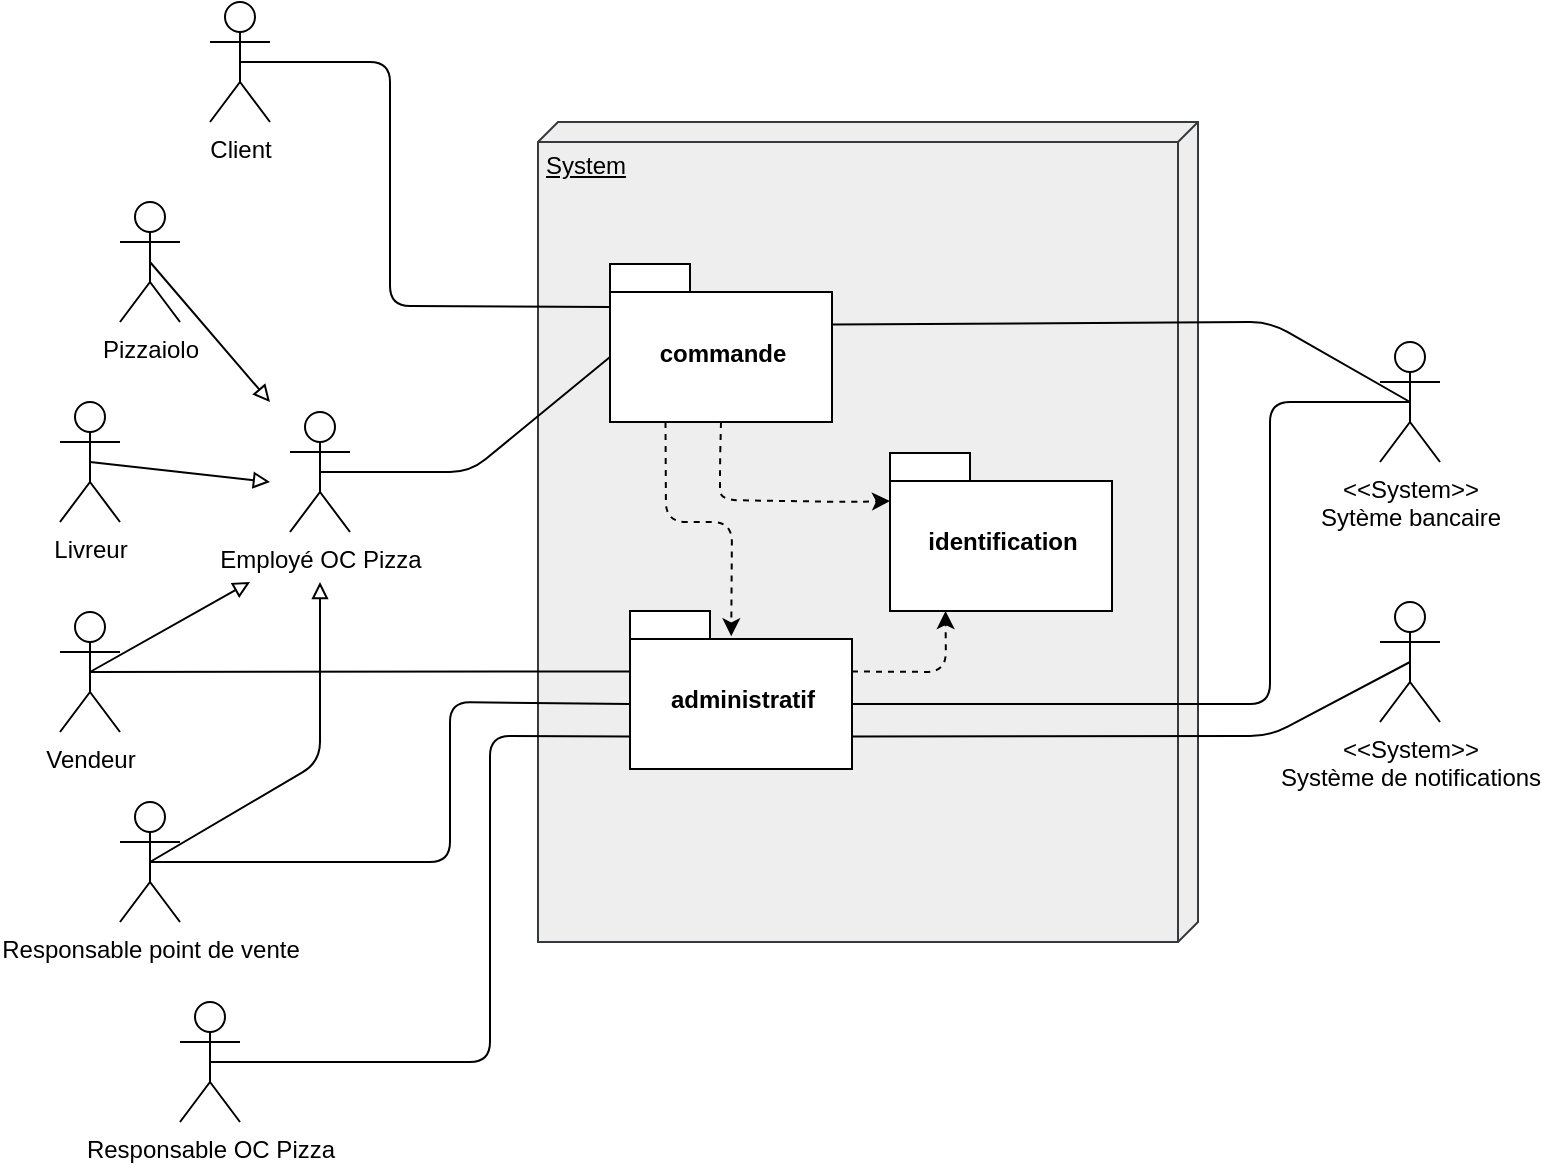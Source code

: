 <mxfile version="10.7.0" type="github"><diagram id="bkJB87B34PYCbtJO0h9N" name="Page-1"><mxGraphModel dx="1400" dy="763" grid="1" gridSize="10" guides="1" tooltips="1" connect="1" arrows="1" fold="1" page="1" pageScale="1" pageWidth="827" pageHeight="1169" math="0" shadow="0"><root><mxCell id="0"/><mxCell id="1" parent="0"/><mxCell id="FHzS1HcZwFkzQe3ZbSJz-1" value="Client" style="shape=umlActor;verticalLabelPosition=bottom;labelBackgroundColor=#ffffff;verticalAlign=top;html=1;outlineConnect=0;" parent="1" vertex="1"><mxGeometry x="110" y="200" width="30" height="60" as="geometry"/></mxCell><mxCell id="FHzS1HcZwFkzQe3ZbSJz-2" value="Responsable point de vente" style="shape=umlActor;verticalLabelPosition=bottom;labelBackgroundColor=#ffffff;verticalAlign=top;html=1;outlineConnect=0;" parent="1" vertex="1"><mxGeometry x="65" y="600" width="30" height="60" as="geometry"/></mxCell><mxCell id="FHzS1HcZwFkzQe3ZbSJz-3" value="Responsable OC Pizza" style="shape=umlActor;verticalLabelPosition=bottom;labelBackgroundColor=#ffffff;verticalAlign=top;html=1;outlineConnect=0;" parent="1" vertex="1"><mxGeometry x="95" y="700" width="30" height="60" as="geometry"/></mxCell><mxCell id="FHzS1HcZwFkzQe3ZbSJz-4" value="Pizzaiolo" style="shape=umlActor;verticalLabelPosition=bottom;labelBackgroundColor=#ffffff;verticalAlign=top;html=1;outlineConnect=0;" parent="1" vertex="1"><mxGeometry x="65" y="300" width="30" height="60" as="geometry"/></mxCell><mxCell id="FHzS1HcZwFkzQe3ZbSJz-5" value="Livreur" style="shape=umlActor;verticalLabelPosition=bottom;labelBackgroundColor=#ffffff;verticalAlign=top;html=1;outlineConnect=0;" parent="1" vertex="1"><mxGeometry x="35" y="400" width="30" height="60" as="geometry"/></mxCell><mxCell id="FHzS1HcZwFkzQe3ZbSJz-6" value="Vendeur" style="shape=umlActor;verticalLabelPosition=bottom;labelBackgroundColor=#ffffff;verticalAlign=top;html=1;outlineConnect=0;" parent="1" vertex="1"><mxGeometry x="35" y="505" width="30" height="60" as="geometry"/></mxCell><mxCell id="FHzS1HcZwFkzQe3ZbSJz-7" value="&lt;div&gt;&amp;lt;&amp;lt;System&amp;gt;&amp;gt;&lt;/div&gt;&lt;div&gt;Sytème bancaire&lt;br&gt;&lt;/div&gt;" style="shape=umlActor;verticalLabelPosition=bottom;labelBackgroundColor=#ffffff;verticalAlign=top;html=1;outlineConnect=0;" parent="1" vertex="1"><mxGeometry x="695" y="370" width="30" height="60" as="geometry"/></mxCell><mxCell id="FHzS1HcZwFkzQe3ZbSJz-8" value="&lt;div&gt;&amp;lt;&amp;lt;System&amp;gt;&amp;gt;&lt;/div&gt;&lt;div&gt;Système de notifications&lt;br&gt;&lt;/div&gt;" style="shape=umlActor;verticalLabelPosition=bottom;labelBackgroundColor=#ffffff;verticalAlign=top;html=1;outlineConnect=0;" parent="1" vertex="1"><mxGeometry x="695" y="500" width="30" height="60" as="geometry"/></mxCell><mxCell id="FHzS1HcZwFkzQe3ZbSJz-9" value="System" style="verticalAlign=top;align=left;spacingTop=8;spacingLeft=2;spacingRight=12;shape=cube;size=10;direction=south;fontStyle=4;html=1;fillColor=#eeeeee;strokeColor=#36393d;" parent="1" vertex="1"><mxGeometry x="274" y="260" width="330" height="410" as="geometry"/></mxCell><mxCell id="FHzS1HcZwFkzQe3ZbSJz-10" value="commande" style="shape=folder;fontStyle=1;spacingTop=10;tabWidth=40;tabHeight=14;tabPosition=left;html=1;" parent="1" vertex="1"><mxGeometry x="310" y="331" width="111" height="79" as="geometry"/></mxCell><mxCell id="FHzS1HcZwFkzQe3ZbSJz-14" value="" style="endArrow=none;html=1;exitX=0.5;exitY=0.5;exitDx=0;exitDy=0;exitPerimeter=0;entryX=0.002;entryY=0.272;entryDx=0;entryDy=0;entryPerimeter=0;" parent="1" source="FHzS1HcZwFkzQe3ZbSJz-1" target="FHzS1HcZwFkzQe3ZbSJz-10" edge="1"><mxGeometry width="50" height="50" relative="1" as="geometry"><mxPoint x="10" y="850" as="sourcePoint"/><mxPoint x="311" y="352" as="targetPoint"/><Array as="points"><mxPoint x="200" y="230"/><mxPoint x="200" y="352"/></Array></mxGeometry></mxCell><mxCell id="FHzS1HcZwFkzQe3ZbSJz-19" value="" style="endArrow=none;html=1;entryX=0;entryY=0;entryDx=0;entryDy=46.5;entryPerimeter=0;exitX=0.5;exitY=0.5;exitDx=0;exitDy=0;exitPerimeter=0;" parent="1" source="FHzS1HcZwFkzQe3ZbSJz-2" target="FHzS1HcZwFkzQe3ZbSJz-21" edge="1"><mxGeometry width="50" height="50" relative="1" as="geometry"><mxPoint x="10" y="850" as="sourcePoint"/><mxPoint x="310" y="514.571" as="targetPoint"/><Array as="points"><mxPoint x="230" y="630"/><mxPoint x="230" y="550"/></Array></mxGeometry></mxCell><mxCell id="FHzS1HcZwFkzQe3ZbSJz-20" value="" style="endArrow=none;html=1;entryX=0;entryY=0;entryDx=0;entryDy=62.75;entryPerimeter=0;exitX=0.5;exitY=0.5;exitDx=0;exitDy=0;exitPerimeter=0;" parent="1" source="FHzS1HcZwFkzQe3ZbSJz-3" target="FHzS1HcZwFkzQe3ZbSJz-21" edge="1"><mxGeometry width="50" height="50" relative="1" as="geometry"><mxPoint x="10" y="850" as="sourcePoint"/><mxPoint x="310" y="527.429" as="targetPoint"/><Array as="points"><mxPoint x="250" y="730"/><mxPoint x="250" y="567"/></Array></mxGeometry></mxCell><mxCell id="FHzS1HcZwFkzQe3ZbSJz-21" value="administratif" style="shape=folder;fontStyle=1;spacingTop=10;tabWidth=40;tabHeight=14;tabPosition=left;html=1;" parent="1" vertex="1"><mxGeometry x="320" y="504.5" width="111" height="79" as="geometry"/></mxCell><mxCell id="FHzS1HcZwFkzQe3ZbSJz-22" value="identification" style="shape=folder;fontStyle=1;spacingTop=10;tabWidth=40;tabHeight=14;tabPosition=left;html=1;" parent="1" vertex="1"><mxGeometry x="450" y="425.5" width="111" height="79" as="geometry"/></mxCell><mxCell id="FHzS1HcZwFkzQe3ZbSJz-23" value="" style="endArrow=none;html=1;exitX=0.5;exitY=0.5;exitDx=0;exitDy=0;exitPerimeter=0;entryX=0;entryY=0;entryDx=111;entryDy=30.25;entryPerimeter=0;" parent="1" source="FHzS1HcZwFkzQe3ZbSJz-7" target="FHzS1HcZwFkzQe3ZbSJz-10" edge="1"><mxGeometry width="50" height="50" relative="1" as="geometry"><mxPoint x="10" y="850" as="sourcePoint"/><mxPoint x="421" y="371" as="targetPoint"/><Array as="points"><mxPoint x="640" y="360"/></Array></mxGeometry></mxCell><mxCell id="FHzS1HcZwFkzQe3ZbSJz-24" value="" style="endArrow=none;html=1;entryX=0;entryY=0;entryDx=111;entryDy=46.5;entryPerimeter=0;strokeWidth=1;" parent="1" target="FHzS1HcZwFkzQe3ZbSJz-21" edge="1"><mxGeometry width="50" height="50" relative="1" as="geometry"><mxPoint x="710" y="400" as="sourcePoint"/><mxPoint x="60" y="800" as="targetPoint"/><Array as="points"><mxPoint x="640" y="400"/><mxPoint x="640" y="551"/></Array></mxGeometry></mxCell><mxCell id="FHzS1HcZwFkzQe3ZbSJz-26" value="" style="endArrow=none;html=1;strokeColor=#000000;entryX=0;entryY=0;entryDx=111;entryDy=62.75;entryPerimeter=0;exitX=0.5;exitY=0.5;exitDx=0;exitDy=0;exitPerimeter=0;" parent="1" source="FHzS1HcZwFkzQe3ZbSJz-8" target="FHzS1HcZwFkzQe3ZbSJz-21" edge="1"><mxGeometry width="50" height="50" relative="1" as="geometry"><mxPoint x="10" y="850" as="sourcePoint"/><mxPoint x="60" y="800" as="targetPoint"/><Array as="points"><mxPoint x="640" y="567"/></Array></mxGeometry></mxCell><mxCell id="FHzS1HcZwFkzQe3ZbSJz-27" value="" style="endArrow=classic;html=1;strokeColor=#000000;entryX=0.456;entryY=0.16;entryDx=0;entryDy=0;entryPerimeter=0;exitX=0.25;exitY=1;exitDx=0;exitDy=0;exitPerimeter=0;dashed=1;" parent="1" source="FHzS1HcZwFkzQe3ZbSJz-10" target="FHzS1HcZwFkzQe3ZbSJz-21" edge="1"><mxGeometry width="50" height="50" relative="1" as="geometry"><mxPoint x="10" y="850" as="sourcePoint"/><mxPoint x="60" y="800" as="targetPoint"/><Array as="points"><mxPoint x="338" y="460"/><mxPoint x="371" y="460"/></Array></mxGeometry></mxCell><mxCell id="FHzS1HcZwFkzQe3ZbSJz-28" value="" style="endArrow=classic;html=1;dashed=1;strokeColor=#000000;strokeWidth=1;entryX=0;entryY=0.304;entryDx=0;entryDy=0;entryPerimeter=0;exitX=0.5;exitY=1;exitDx=0;exitDy=0;exitPerimeter=0;" parent="1" source="FHzS1HcZwFkzQe3ZbSJz-10" target="FHzS1HcZwFkzQe3ZbSJz-22" edge="1"><mxGeometry width="50" height="50" relative="1" as="geometry"><mxPoint x="10" y="850" as="sourcePoint"/><mxPoint x="60" y="800" as="targetPoint"/><Array as="points"><mxPoint x="365" y="430"/><mxPoint x="365" y="449"/><mxPoint x="430" y="450"/></Array></mxGeometry></mxCell><mxCell id="FHzS1HcZwFkzQe3ZbSJz-29" value="" style="endArrow=classic;html=1;dashed=1;strokeColor=#000000;strokeWidth=1;entryX=0.25;entryY=1;entryDx=0;entryDy=0;entryPerimeter=0;exitX=0;exitY=0;exitDx=111;exitDy=30.25;exitPerimeter=0;" parent="1" source="FHzS1HcZwFkzQe3ZbSJz-21" target="FHzS1HcZwFkzQe3ZbSJz-22" edge="1"><mxGeometry width="50" height="50" relative="1" as="geometry"><mxPoint x="150" y="850" as="sourcePoint"/><mxPoint x="200" y="800" as="targetPoint"/><Array as="points"><mxPoint x="478" y="535"/></Array></mxGeometry></mxCell><mxCell id="hbi9FcPAt61rGyUd5ZVn-1" value="Employé OC Pizza" style="shape=umlActor;verticalLabelPosition=bottom;labelBackgroundColor=#ffffff;verticalAlign=top;html=1;outlineConnect=0;" vertex="1" parent="1"><mxGeometry x="150" y="405" width="30" height="60" as="geometry"/></mxCell><mxCell id="hbi9FcPAt61rGyUd5ZVn-6" value="" style="endArrow=none;html=1;strokeColor=#000000;strokeWidth=1;entryX=0;entryY=0;entryDx=0;entryDy=46.5;entryPerimeter=0;exitX=0.5;exitY=0.5;exitDx=0;exitDy=0;exitPerimeter=0;" edge="1" parent="1" source="hbi9FcPAt61rGyUd5ZVn-1" target="FHzS1HcZwFkzQe3ZbSJz-10"><mxGeometry width="50" height="50" relative="1" as="geometry"><mxPoint x="10" y="850" as="sourcePoint"/><mxPoint x="60" y="800" as="targetPoint"/><Array as="points"><mxPoint x="240" y="435"/></Array></mxGeometry></mxCell><mxCell id="hbi9FcPAt61rGyUd5ZVn-12" value="" style="endArrow=block;html=1;strokeColor=#000000;strokeWidth=1;exitX=0.5;exitY=0.5;exitDx=0;exitDy=0;exitPerimeter=0;endFill=0;" edge="1" parent="1" source="FHzS1HcZwFkzQe3ZbSJz-2"><mxGeometry width="50" height="50" relative="1" as="geometry"><mxPoint x="90" y="630" as="sourcePoint"/><mxPoint x="165" y="490" as="targetPoint"/><Array as="points"><mxPoint x="165" y="580"/></Array></mxGeometry></mxCell><mxCell id="hbi9FcPAt61rGyUd5ZVn-13" value="" style="endArrow=block;html=1;strokeColor=#000000;strokeWidth=1;exitX=0.5;exitY=0.5;exitDx=0;exitDy=0;exitPerimeter=0;endFill=0;" edge="1" parent="1" source="FHzS1HcZwFkzQe3ZbSJz-6"><mxGeometry width="50" height="50" relative="1" as="geometry"><mxPoint x="80" y="540" as="sourcePoint"/><mxPoint x="130" y="490" as="targetPoint"/></mxGeometry></mxCell><mxCell id="hbi9FcPAt61rGyUd5ZVn-14" value="" style="endArrow=block;html=1;strokeColor=#000000;strokeWidth=1;exitX=0.5;exitY=0.5;exitDx=0;exitDy=0;exitPerimeter=0;endFill=0;" edge="1" parent="1" source="FHzS1HcZwFkzQe3ZbSJz-5"><mxGeometry width="50" height="50" relative="1" as="geometry"><mxPoint x="70" y="450.5" as="sourcePoint"/><mxPoint x="140" y="440" as="targetPoint"/></mxGeometry></mxCell><mxCell id="hbi9FcPAt61rGyUd5ZVn-15" value="" style="endArrow=block;html=1;strokeColor=#000000;strokeWidth=1;exitX=0.5;exitY=0.5;exitDx=0;exitDy=0;exitPerimeter=0;endFill=0;" edge="1" parent="1" source="FHzS1HcZwFkzQe3ZbSJz-4"><mxGeometry width="50" height="50" relative="1" as="geometry"><mxPoint x="100" y="357.5" as="sourcePoint"/><mxPoint x="140" y="400" as="targetPoint"/></mxGeometry></mxCell><mxCell id="hbi9FcPAt61rGyUd5ZVn-16" value="" style="endArrow=none;html=1;strokeColor=#000000;strokeWidth=1;entryX=0;entryY=0;entryDx=0;entryDy=30.25;entryPerimeter=0;exitX=0.5;exitY=0.5;exitDx=0;exitDy=0;exitPerimeter=0;" edge="1" parent="1" source="FHzS1HcZwFkzQe3ZbSJz-6" target="FHzS1HcZwFkzQe3ZbSJz-21"><mxGeometry width="50" height="50" relative="1" as="geometry"><mxPoint x="10" y="850" as="sourcePoint"/><mxPoint x="60" y="800" as="targetPoint"/></mxGeometry></mxCell></root></mxGraphModel></diagram></mxfile>